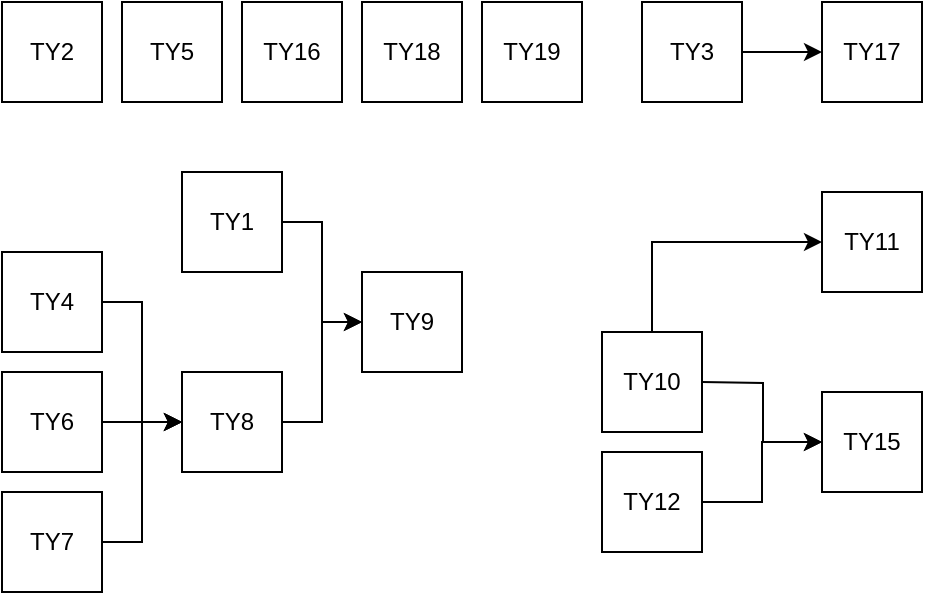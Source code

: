 <mxfile version="14.0.0" type="device"><diagram id="mjYsD-qNRAmlkxrV7Qa1" name="Page-1"><mxGraphModel dx="1360" dy="745" grid="1" gridSize="10" guides="1" tooltips="1" connect="1" arrows="1" fold="1" page="1" pageScale="1" pageWidth="850" pageHeight="1100" math="0" shadow="0"><root><mxCell id="0"/><mxCell id="1" parent="0"/><mxCell id="MVNz1_bEdBH-B2MjADWK-31" value="" style="group" vertex="1" connectable="0" parent="1"><mxGeometry x="400" y="620" width="160" height="180" as="geometry"/></mxCell><mxCell id="MVNz1_bEdBH-B2MjADWK-28" style="edgeStyle=orthogonalEdgeStyle;rounded=0;orthogonalLoop=1;jettySize=auto;html=1;entryX=0;entryY=0.5;entryDx=0;entryDy=0;" edge="1" parent="MVNz1_bEdBH-B2MjADWK-31" target="MVNz1_bEdBH-B2MjADWK-13"><mxGeometry relative="1" as="geometry"><mxPoint x="50" y="95" as="sourcePoint"/></mxGeometry></mxCell><mxCell id="MVNz1_bEdBH-B2MjADWK-10" value="TY10" style="rounded=0;whiteSpace=wrap;html=1;" vertex="1" parent="MVNz1_bEdBH-B2MjADWK-31"><mxGeometry y="70" width="50" height="50" as="geometry"/></mxCell><mxCell id="MVNz1_bEdBH-B2MjADWK-11" value="TY11" style="rounded=0;whiteSpace=wrap;html=1;" vertex="1" parent="MVNz1_bEdBH-B2MjADWK-31"><mxGeometry x="110" width="50" height="50" as="geometry"/></mxCell><mxCell id="MVNz1_bEdBH-B2MjADWK-27" style="edgeStyle=orthogonalEdgeStyle;rounded=0;orthogonalLoop=1;jettySize=auto;html=1;exitX=0.5;exitY=0;exitDx=0;exitDy=0;entryX=0;entryY=0.5;entryDx=0;entryDy=0;" edge="1" parent="MVNz1_bEdBH-B2MjADWK-31" source="MVNz1_bEdBH-B2MjADWK-10" target="MVNz1_bEdBH-B2MjADWK-11"><mxGeometry relative="1" as="geometry"/></mxCell><mxCell id="MVNz1_bEdBH-B2MjADWK-12" value="TY12" style="rounded=0;whiteSpace=wrap;html=1;" vertex="1" parent="MVNz1_bEdBH-B2MjADWK-31"><mxGeometry y="130" width="50" height="50" as="geometry"/></mxCell><mxCell id="MVNz1_bEdBH-B2MjADWK-13" value="TY15" style="rounded=0;whiteSpace=wrap;html=1;" vertex="1" parent="MVNz1_bEdBH-B2MjADWK-31"><mxGeometry x="110" y="100" width="50" height="50" as="geometry"/></mxCell><mxCell id="MVNz1_bEdBH-B2MjADWK-29" style="edgeStyle=orthogonalEdgeStyle;rounded=0;orthogonalLoop=1;jettySize=auto;html=1;exitX=1;exitY=0.5;exitDx=0;exitDy=0;entryX=0;entryY=0.5;entryDx=0;entryDy=0;" edge="1" parent="MVNz1_bEdBH-B2MjADWK-31" source="MVNz1_bEdBH-B2MjADWK-12" target="MVNz1_bEdBH-B2MjADWK-13"><mxGeometry relative="1" as="geometry"/></mxCell><mxCell id="MVNz1_bEdBH-B2MjADWK-32" value="" style="group" vertex="1" connectable="0" parent="1"><mxGeometry x="100" y="610" width="230" height="210" as="geometry"/></mxCell><mxCell id="MVNz1_bEdBH-B2MjADWK-1" value="TY1" style="rounded=0;whiteSpace=wrap;html=1;" vertex="1" parent="MVNz1_bEdBH-B2MjADWK-32"><mxGeometry x="90" width="50" height="50" as="geometry"/></mxCell><mxCell id="MVNz1_bEdBH-B2MjADWK-9" value="TY9" style="rounded=0;whiteSpace=wrap;html=1;" vertex="1" parent="MVNz1_bEdBH-B2MjADWK-32"><mxGeometry x="180" y="50" width="50" height="50" as="geometry"/></mxCell><mxCell id="MVNz1_bEdBH-B2MjADWK-25" style="edgeStyle=orthogonalEdgeStyle;rounded=0;orthogonalLoop=1;jettySize=auto;html=1;exitX=1;exitY=0.5;exitDx=0;exitDy=0;entryX=0;entryY=0.5;entryDx=0;entryDy=0;" edge="1" parent="MVNz1_bEdBH-B2MjADWK-32" source="MVNz1_bEdBH-B2MjADWK-1" target="MVNz1_bEdBH-B2MjADWK-9"><mxGeometry relative="1" as="geometry"/></mxCell><mxCell id="MVNz1_bEdBH-B2MjADWK-24" value="" style="group" vertex="1" connectable="0" parent="MVNz1_bEdBH-B2MjADWK-32"><mxGeometry y="40" width="140" height="170" as="geometry"/></mxCell><mxCell id="MVNz1_bEdBH-B2MjADWK-4" value="TY4" style="rounded=0;whiteSpace=wrap;html=1;" vertex="1" parent="MVNz1_bEdBH-B2MjADWK-24"><mxGeometry width="50" height="50" as="geometry"/></mxCell><mxCell id="MVNz1_bEdBH-B2MjADWK-6" value="TY6" style="rounded=0;whiteSpace=wrap;html=1;" vertex="1" parent="MVNz1_bEdBH-B2MjADWK-24"><mxGeometry y="60" width="50" height="50" as="geometry"/></mxCell><mxCell id="MVNz1_bEdBH-B2MjADWK-7" value="TY7" style="rounded=0;whiteSpace=wrap;html=1;" vertex="1" parent="MVNz1_bEdBH-B2MjADWK-24"><mxGeometry y="120" width="50" height="50" as="geometry"/></mxCell><mxCell id="MVNz1_bEdBH-B2MjADWK-8" value="TY8" style="rounded=0;whiteSpace=wrap;html=1;" vertex="1" parent="MVNz1_bEdBH-B2MjADWK-24"><mxGeometry x="90" y="60" width="50" height="50" as="geometry"/></mxCell><mxCell id="MVNz1_bEdBH-B2MjADWK-21" style="edgeStyle=orthogonalEdgeStyle;rounded=0;orthogonalLoop=1;jettySize=auto;html=1;exitX=1;exitY=0.5;exitDx=0;exitDy=0;entryX=0;entryY=0.5;entryDx=0;entryDy=0;" edge="1" parent="MVNz1_bEdBH-B2MjADWK-24" source="MVNz1_bEdBH-B2MjADWK-4" target="MVNz1_bEdBH-B2MjADWK-8"><mxGeometry relative="1" as="geometry"/></mxCell><mxCell id="MVNz1_bEdBH-B2MjADWK-22" style="edgeStyle=orthogonalEdgeStyle;rounded=0;orthogonalLoop=1;jettySize=auto;html=1;exitX=1;exitY=0.5;exitDx=0;exitDy=0;entryX=0;entryY=0.5;entryDx=0;entryDy=0;" edge="1" parent="MVNz1_bEdBH-B2MjADWK-24" source="MVNz1_bEdBH-B2MjADWK-6" target="MVNz1_bEdBH-B2MjADWK-8"><mxGeometry relative="1" as="geometry"/></mxCell><mxCell id="MVNz1_bEdBH-B2MjADWK-23" style="edgeStyle=orthogonalEdgeStyle;rounded=0;orthogonalLoop=1;jettySize=auto;html=1;exitX=1;exitY=0.5;exitDx=0;exitDy=0;entryX=0;entryY=0.5;entryDx=0;entryDy=0;" edge="1" parent="MVNz1_bEdBH-B2MjADWK-24" source="MVNz1_bEdBH-B2MjADWK-7" target="MVNz1_bEdBH-B2MjADWK-8"><mxGeometry relative="1" as="geometry"/></mxCell><mxCell id="MVNz1_bEdBH-B2MjADWK-26" style="edgeStyle=orthogonalEdgeStyle;rounded=0;orthogonalLoop=1;jettySize=auto;html=1;exitX=1;exitY=0.5;exitDx=0;exitDy=0;entryX=0;entryY=0.5;entryDx=0;entryDy=0;" edge="1" parent="MVNz1_bEdBH-B2MjADWK-32" source="MVNz1_bEdBH-B2MjADWK-8" target="MVNz1_bEdBH-B2MjADWK-9"><mxGeometry relative="1" as="geometry"/></mxCell><mxCell id="MVNz1_bEdBH-B2MjADWK-33" value="" style="group" vertex="1" connectable="0" parent="1"><mxGeometry x="420" y="525" width="140" height="50" as="geometry"/></mxCell><mxCell id="MVNz1_bEdBH-B2MjADWK-3" value="TY3" style="rounded=0;whiteSpace=wrap;html=1;" vertex="1" parent="MVNz1_bEdBH-B2MjADWK-33"><mxGeometry width="50" height="50" as="geometry"/></mxCell><mxCell id="MVNz1_bEdBH-B2MjADWK-15" value="TY17" style="rounded=0;whiteSpace=wrap;html=1;" vertex="1" parent="MVNz1_bEdBH-B2MjADWK-33"><mxGeometry x="90" width="50" height="50" as="geometry"/></mxCell><mxCell id="MVNz1_bEdBH-B2MjADWK-30" style="edgeStyle=orthogonalEdgeStyle;rounded=0;orthogonalLoop=1;jettySize=auto;html=1;exitX=1;exitY=0.5;exitDx=0;exitDy=0;entryX=0;entryY=0.5;entryDx=0;entryDy=0;" edge="1" parent="MVNz1_bEdBH-B2MjADWK-33" source="MVNz1_bEdBH-B2MjADWK-3" target="MVNz1_bEdBH-B2MjADWK-15"><mxGeometry relative="1" as="geometry"/></mxCell><mxCell id="MVNz1_bEdBH-B2MjADWK-34" value="" style="group" vertex="1" connectable="0" parent="1"><mxGeometry x="100" y="525" width="290" height="50" as="geometry"/></mxCell><mxCell id="MVNz1_bEdBH-B2MjADWK-2" value="TY2" style="rounded=0;whiteSpace=wrap;html=1;" vertex="1" parent="MVNz1_bEdBH-B2MjADWK-34"><mxGeometry width="50" height="50" as="geometry"/></mxCell><mxCell id="MVNz1_bEdBH-B2MjADWK-5" value="TY5" style="rounded=0;whiteSpace=wrap;html=1;" vertex="1" parent="MVNz1_bEdBH-B2MjADWK-34"><mxGeometry x="60" width="50" height="50" as="geometry"/></mxCell><mxCell id="MVNz1_bEdBH-B2MjADWK-14" value="TY16" style="rounded=0;whiteSpace=wrap;html=1;" vertex="1" parent="MVNz1_bEdBH-B2MjADWK-34"><mxGeometry x="120" width="50" height="50" as="geometry"/></mxCell><mxCell id="MVNz1_bEdBH-B2MjADWK-16" value="TY18" style="rounded=0;whiteSpace=wrap;html=1;" vertex="1" parent="MVNz1_bEdBH-B2MjADWK-34"><mxGeometry x="180" width="50" height="50" as="geometry"/></mxCell><mxCell id="MVNz1_bEdBH-B2MjADWK-17" value="TY19" style="rounded=0;whiteSpace=wrap;html=1;" vertex="1" parent="MVNz1_bEdBH-B2MjADWK-34"><mxGeometry x="240" width="50" height="50" as="geometry"/></mxCell></root></mxGraphModel></diagram></mxfile>